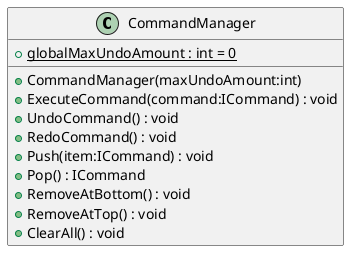 @startuml
class CommandManager {
    + {static} globalMaxUndoAmount : int = 0
    + CommandManager(maxUndoAmount:int)
    + ExecuteCommand(command:ICommand) : void
    + UndoCommand() : void
    + RedoCommand() : void
    + Push(item:ICommand) : void
    + Pop() : ICommand
    + RemoveAtBottom() : void
    + RemoveAtTop() : void
    + ClearAll() : void
}
@enduml
